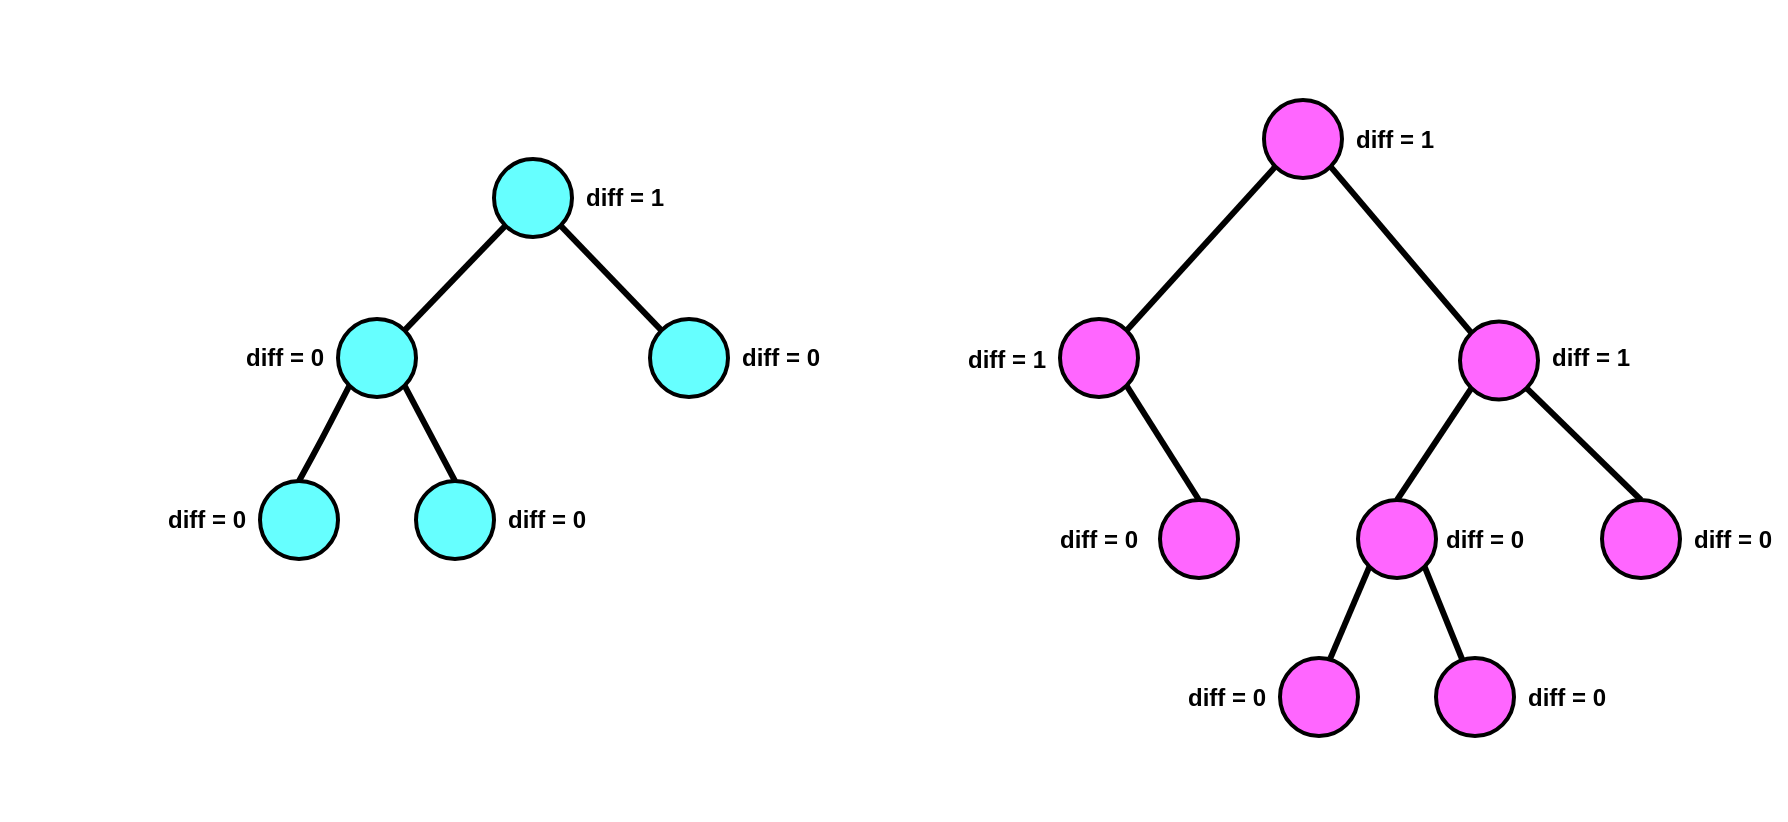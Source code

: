 <mxfile>
    <diagram id="_r_D91sVqhfaXCelm77l" name="Page-1">
        <mxGraphModel dx="1813" dy="856" grid="1" gridSize="10" guides="1" tooltips="1" connect="1" arrows="1" fold="1" page="1" pageScale="1" pageWidth="850" pageHeight="1100" background="#ffffff" math="0" shadow="0">
            <root>
                <mxCell id="0"/>
                <mxCell id="1" parent="0"/>
                <mxCell id="2" value="" style="ellipse;whiteSpace=wrap;html=1;aspect=fixed;fillColor=#66FFFF;strokeColor=#000000;strokeWidth=2;" parent="1" vertex="1">
                    <mxGeometry x="138" y="280.5" width="39" height="39" as="geometry"/>
                </mxCell>
                <mxCell id="3" value="" style="ellipse;whiteSpace=wrap;html=1;aspect=fixed;fillColor=#66FFFF;strokeColor=#000000;strokeWidth=2;" parent="1" vertex="1">
                    <mxGeometry x="177" y="119.5" width="39" height="39" as="geometry"/>
                </mxCell>
                <mxCell id="4" value="" style="ellipse;whiteSpace=wrap;html=1;aspect=fixed;fillColor=#66FFFF;strokeColor=#000000;strokeWidth=2;" parent="1" vertex="1">
                    <mxGeometry x="99" y="199.5" width="39" height="39" as="geometry"/>
                </mxCell>
                <mxCell id="5" value="" style="ellipse;whiteSpace=wrap;html=1;aspect=fixed;fillColor=#66FFFF;strokeColor=#000000;strokeWidth=2;" parent="1" vertex="1">
                    <mxGeometry x="255" y="199.5" width="39" height="39" as="geometry"/>
                </mxCell>
                <mxCell id="7" value="" style="ellipse;whiteSpace=wrap;html=1;aspect=fixed;fillColor=#66FFFF;strokeColor=#000000;strokeWidth=2;" parent="1" vertex="1">
                    <mxGeometry x="60" y="280.5" width="39" height="39" as="geometry"/>
                </mxCell>
                <mxCell id="9" value="" style="endArrow=none;html=1;entryX=0;entryY=1;entryDx=0;entryDy=0;exitX=1;exitY=0;exitDx=0;exitDy=0;strokeColor=#000000;strokeWidth=3;" parent="1" source="4" target="3" edge="1">
                    <mxGeometry width="50" height="50" relative="1" as="geometry">
                        <mxPoint x="187" y="289.5" as="sourcePoint"/>
                        <mxPoint x="237" y="239.5" as="targetPoint"/>
                    </mxGeometry>
                </mxCell>
                <mxCell id="10" value="" style="endArrow=none;html=1;entryX=0;entryY=1;entryDx=0;entryDy=0;exitX=0.5;exitY=0;exitDx=0;exitDy=0;strokeColor=#000000;strokeWidth=3;" parent="1" source="7" target="4" edge="1">
                    <mxGeometry width="50" height="50" relative="1" as="geometry">
                        <mxPoint x="36.999" y="290.921" as="sourcePoint"/>
                        <mxPoint x="87.421" y="238.499" as="targetPoint"/>
                        <Array as="points">
                            <mxPoint x="91" y="259.5"/>
                        </Array>
                    </mxGeometry>
                </mxCell>
                <mxCell id="11" value="" style="endArrow=none;html=1;entryX=1;entryY=1;entryDx=0;entryDy=0;exitX=0.5;exitY=0;exitDx=0;exitDy=0;strokeColor=#000000;strokeWidth=3;rounded=1;" parent="1" source="2" target="4" edge="1">
                    <mxGeometry width="50" height="50" relative="1" as="geometry">
                        <mxPoint x="116.999" y="290.921" as="sourcePoint"/>
                        <mxPoint x="167.421" y="238.499" as="targetPoint"/>
                    </mxGeometry>
                </mxCell>
                <mxCell id="12" value="" style="endArrow=none;html=1;entryX=1;entryY=1;entryDx=0;entryDy=0;exitX=0;exitY=0;exitDx=0;exitDy=0;strokeColor=#000000;strokeWidth=3;" parent="1" source="5" target="3" edge="1">
                    <mxGeometry width="50" height="50" relative="1" as="geometry">
                        <mxPoint x="215.999" y="199.501" as="sourcePoint"/>
                        <mxPoint x="266.421" y="147.079" as="targetPoint"/>
                    </mxGeometry>
                </mxCell>
                <mxCell id="16" value="" style="ellipse;whiteSpace=wrap;html=1;aspect=fixed;fillColor=#FF66FF;strokeColor=#000000;strokeWidth=2;" vertex="1" parent="1">
                    <mxGeometry x="562" y="90" width="39" height="39" as="geometry"/>
                </mxCell>
                <mxCell id="17" value="" style="ellipse;whiteSpace=wrap;html=1;aspect=fixed;fillColor=#FF66FF;strokeColor=#000000;strokeWidth=2;" vertex="1" parent="1">
                    <mxGeometry x="460" y="199.5" width="39" height="39" as="geometry"/>
                </mxCell>
                <mxCell id="18" value="" style="ellipse;whiteSpace=wrap;html=1;aspect=fixed;fillColor=#FF66FF;strokeColor=#000000;strokeWidth=2;" vertex="1" parent="1">
                    <mxGeometry x="609" y="290" width="39" height="39" as="geometry"/>
                </mxCell>
                <mxCell id="19" value="" style="endArrow=none;html=1;entryX=0;entryY=1;entryDx=0;entryDy=0;exitX=1;exitY=0;exitDx=0;exitDy=0;strokeColor=#000000;strokeWidth=3;" edge="1" parent="1" source="17" target="16">
                    <mxGeometry width="50" height="50" relative="1" as="geometry">
                        <mxPoint x="525" y="289.5" as="sourcePoint"/>
                        <mxPoint x="575" y="239.5" as="targetPoint"/>
                    </mxGeometry>
                </mxCell>
                <mxCell id="20" value="" style="endArrow=none;html=1;entryX=1;entryY=1;entryDx=0;entryDy=0;exitX=0;exitY=0;exitDx=0;exitDy=0;strokeColor=#000000;strokeWidth=3;" edge="1" parent="1" source="34" target="16">
                    <mxGeometry width="50" height="50" relative="1" as="geometry">
                        <mxPoint x="664.711" y="205.711" as="sourcePoint"/>
                        <mxPoint x="604.421" y="147.079" as="targetPoint"/>
                    </mxGeometry>
                </mxCell>
                <mxCell id="21" value="" style="ellipse;whiteSpace=wrap;html=1;aspect=fixed;fillColor=#FF66FF;strokeColor=#000000;strokeWidth=2;" vertex="1" parent="1">
                    <mxGeometry x="570" y="369" width="39" height="39" as="geometry"/>
                </mxCell>
                <mxCell id="22" value="" style="endArrow=none;html=1;strokeColor=#000000;strokeWidth=3;exitX=0.645;exitY=0.005;exitDx=0;exitDy=0;exitPerimeter=0;entryX=0;entryY=1;entryDx=0;entryDy=0;" edge="1" parent="1" source="21" target="18">
                    <mxGeometry width="50" height="50" relative="1" as="geometry">
                        <mxPoint x="609" y="359" as="sourcePoint"/>
                        <mxPoint x="609" y="329" as="targetPoint"/>
                    </mxGeometry>
                </mxCell>
                <mxCell id="23" value="" style="ellipse;whiteSpace=wrap;html=1;aspect=fixed;fillColor=#FF66FF;strokeColor=#000000;strokeWidth=2;" vertex="1" parent="1">
                    <mxGeometry x="648" y="369" width="39" height="39" as="geometry"/>
                </mxCell>
                <mxCell id="24" value="" style="endArrow=none;html=1;entryX=1;entryY=1;entryDx=0;entryDy=0;strokeColor=#000000;strokeWidth=3;rounded=1;exitX=0.342;exitY=0.034;exitDx=0;exitDy=0;exitPerimeter=0;" edge="1" parent="1" source="23" target="18">
                    <mxGeometry width="50" height="50" relative="1" as="geometry">
                        <mxPoint x="735" y="376.71" as="sourcePoint"/>
                        <mxPoint x="709.999" y="338.999" as="targetPoint"/>
                    </mxGeometry>
                </mxCell>
                <mxCell id="25" value="" style="ellipse;whiteSpace=wrap;html=1;aspect=fixed;fillColor=#FF66FF;strokeColor=#000000;strokeWidth=2;" vertex="1" parent="1">
                    <mxGeometry x="510" y="290" width="39" height="39" as="geometry"/>
                </mxCell>
                <mxCell id="33" value="" style="endArrow=none;html=1;entryX=1;entryY=1;entryDx=0;entryDy=0;exitX=0.5;exitY=0;exitDx=0;exitDy=0;strokeColor=#000000;strokeWidth=3;" edge="1" parent="1" source="25" target="17">
                    <mxGeometry width="50" height="50" relative="1" as="geometry">
                        <mxPoint x="507.289" y="225.211" as="sourcePoint"/>
                        <mxPoint x="574.711" y="172.789" as="targetPoint"/>
                    </mxGeometry>
                </mxCell>
                <mxCell id="34" value="" style="ellipse;whiteSpace=wrap;html=1;aspect=fixed;fillColor=#FF66FF;strokeColor=#000000;strokeWidth=2;" vertex="1" parent="1">
                    <mxGeometry x="660" y="200.75" width="39" height="39" as="geometry"/>
                </mxCell>
                <mxCell id="36" value="" style="ellipse;whiteSpace=wrap;html=1;aspect=fixed;fillColor=#FF66FF;strokeColor=#000000;strokeWidth=2;" vertex="1" parent="1">
                    <mxGeometry x="731" y="290" width="39" height="39" as="geometry"/>
                </mxCell>
                <mxCell id="37" value="" style="endArrow=none;html=1;entryX=0;entryY=1;entryDx=0;entryDy=0;strokeColor=#000000;strokeWidth=3;exitX=0.5;exitY=0;exitDx=0;exitDy=0;" edge="1" parent="1" source="18" target="34">
                    <mxGeometry width="50" height="50" relative="1" as="geometry">
                        <mxPoint x="633" y="261.75" as="sourcePoint"/>
                        <mxPoint x="737.211" y="229.329" as="targetPoint"/>
                    </mxGeometry>
                </mxCell>
                <mxCell id="38" value="" style="endArrow=none;html=1;entryX=1;entryY=1;entryDx=0;entryDy=0;exitX=0.5;exitY=0;exitDx=0;exitDy=0;strokeColor=#000000;strokeWidth=3;" edge="1" parent="1" source="36" target="34">
                    <mxGeometry width="50" height="50" relative="1" as="geometry">
                        <mxPoint x="707.289" y="226.461" as="sourcePoint"/>
                        <mxPoint x="774.711" y="174.039" as="targetPoint"/>
                    </mxGeometry>
                </mxCell>
                <mxCell id="39" value="&lt;font color=&quot;#000000&quot;&gt;&lt;b&gt;diff = 0&lt;/b&gt;&lt;/font&gt;" style="text;html=1;align=right;verticalAlign=middle;whiteSpace=wrap;rounded=0;" vertex="1" parent="1">
                    <mxGeometry x="-15" y="285" width="70" height="30" as="geometry"/>
                </mxCell>
                <mxCell id="40" value="&lt;font color=&quot;#000000&quot;&gt;&lt;b&gt;diff = 0&lt;/b&gt;&lt;/font&gt;" style="text;html=1;align=center;verticalAlign=middle;whiteSpace=wrap;rounded=0;" vertex="1" parent="1">
                    <mxGeometry x="177" y="285" width="53" height="30" as="geometry"/>
                </mxCell>
                <mxCell id="41" value="&lt;font color=&quot;#000000&quot;&gt;&lt;b&gt;diff = 0&lt;/b&gt;&lt;/font&gt;" style="text;html=1;align=center;verticalAlign=middle;whiteSpace=wrap;rounded=0;" vertex="1" parent="1">
                    <mxGeometry x="46" y="204" width="53" height="30" as="geometry"/>
                </mxCell>
                <mxCell id="42" value="&lt;font color=&quot;#000000&quot;&gt;&lt;b&gt;diff = 0&lt;/b&gt;&lt;/font&gt;" style="text;html=1;align=center;verticalAlign=middle;whiteSpace=wrap;rounded=0;" vertex="1" parent="1">
                    <mxGeometry x="294" y="204" width="53" height="30" as="geometry"/>
                </mxCell>
                <mxCell id="43" value="&lt;font color=&quot;#000000&quot;&gt;&lt;b&gt;diff = 1&lt;/b&gt;&lt;/font&gt;" style="text;html=1;align=center;verticalAlign=middle;whiteSpace=wrap;rounded=0;" vertex="1" parent="1">
                    <mxGeometry x="216" y="124" width="53" height="30" as="geometry"/>
                </mxCell>
                <mxCell id="44" value="&lt;font color=&quot;#000000&quot;&gt;&lt;b&gt;diff = 0&lt;/b&gt;&lt;/font&gt;" style="text;html=1;align=center;verticalAlign=middle;whiteSpace=wrap;rounded=0;" vertex="1" parent="1">
                    <mxGeometry x="517" y="373.5" width="53" height="30" as="geometry"/>
                </mxCell>
                <mxCell id="45" value="&lt;font color=&quot;#000000&quot;&gt;&lt;b&gt;diff = 0&lt;/b&gt;&lt;/font&gt;" style="text;html=1;align=center;verticalAlign=middle;whiteSpace=wrap;rounded=0;" vertex="1" parent="1">
                    <mxGeometry x="687" y="373.5" width="53" height="30" as="geometry"/>
                </mxCell>
                <mxCell id="46" value="&lt;font color=&quot;#000000&quot;&gt;&lt;b&gt;diff = 0&lt;/b&gt;&lt;/font&gt;" style="text;html=1;align=center;verticalAlign=middle;whiteSpace=wrap;rounded=0;" vertex="1" parent="1">
                    <mxGeometry x="770" y="294.5" width="53" height="30" as="geometry"/>
                </mxCell>
                <mxCell id="47" value="&lt;font color=&quot;#000000&quot;&gt;&lt;span&gt;diff = 1&lt;/span&gt;&lt;/font&gt;" style="text;html=1;align=center;verticalAlign=middle;whiteSpace=wrap;rounded=0;fontStyle=1" vertex="1" parent="1">
                    <mxGeometry x="699" y="204" width="53" height="30" as="geometry"/>
                </mxCell>
                <mxCell id="48" value="&lt;font color=&quot;#000000&quot;&gt;&lt;b&gt;diff = 1&lt;/b&gt;&lt;/font&gt;" style="text;html=1;align=center;verticalAlign=middle;whiteSpace=wrap;rounded=0;" vertex="1" parent="1">
                    <mxGeometry x="601" y="94.5" width="53" height="30" as="geometry"/>
                </mxCell>
                <mxCell id="49" value="&lt;font color=&quot;#000000&quot;&gt;&lt;span&gt;diff = 0&lt;/span&gt;&lt;/font&gt;" style="text;html=1;align=center;verticalAlign=middle;whiteSpace=wrap;rounded=0;fontStyle=1" vertex="1" parent="1">
                    <mxGeometry x="646" y="294.5" width="53" height="30" as="geometry"/>
                </mxCell>
                <mxCell id="50" value="&lt;font color=&quot;#000000&quot;&gt;&lt;b&gt;diff = 0&lt;/b&gt;&lt;/font&gt;" style="text;html=1;align=center;verticalAlign=middle;whiteSpace=wrap;rounded=0;" vertex="1" parent="1">
                    <mxGeometry x="453" y="294.5" width="53" height="30" as="geometry"/>
                </mxCell>
                <mxCell id="51" value="&lt;font color=&quot;#000000&quot;&gt;&lt;b&gt;diff = 1&lt;/b&gt;&lt;/font&gt;" style="text;html=1;align=center;verticalAlign=middle;whiteSpace=wrap;rounded=0;" vertex="1" parent="1">
                    <mxGeometry x="407" y="205.25" width="53" height="30" as="geometry"/>
                </mxCell>
                <mxCell id="52" value="Text" style="text;html=1;strokeColor=none;fillColor=none;align=center;verticalAlign=middle;whiteSpace=wrap;rounded=0;fontColor=#FFFFFF;" vertex="1" parent="1">
                    <mxGeometry x="551.5" y="40" width="60" height="30" as="geometry"/>
                </mxCell>
                <mxCell id="53" value="Text" style="text;html=1;strokeColor=none;fillColor=none;align=center;verticalAlign=middle;whiteSpace=wrap;rounded=0;fontColor=#FFFFFF;" vertex="1" parent="1">
                    <mxGeometry x="562" y="420" width="60" height="30" as="geometry"/>
                </mxCell>
                <mxCell id="54" value="Text" style="text;html=1;strokeColor=none;fillColor=none;align=center;verticalAlign=middle;whiteSpace=wrap;rounded=0;fontColor=#FFFFFF;" vertex="1" parent="1">
                    <mxGeometry x="-70" y="235.25" width="60" height="30" as="geometry"/>
                </mxCell>
                <mxCell id="55" value="Text" style="text;html=1;strokeColor=none;fillColor=none;align=center;verticalAlign=middle;whiteSpace=wrap;rounded=0;fontColor=#FFFFFF;" vertex="1" parent="1">
                    <mxGeometry x="581.5" y="70" width="60" height="30" as="geometry"/>
                </mxCell>
            </root>
        </mxGraphModel>
    </diagram>
</mxfile>